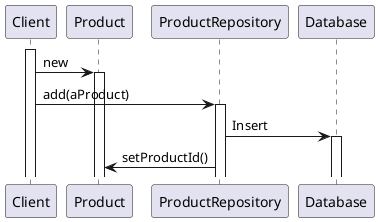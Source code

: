 @startuml earlyID

participant Client
participant Product
participant ProductRepository
participant Database

activate Client

Client -> Product: new
activate Product

Client -> ProductRepository: add(aProduct)
activate ProductRepository

ProductRepository -> Database: Insert
activate Database

ProductRepository -> Product: setProductId()

@enduml